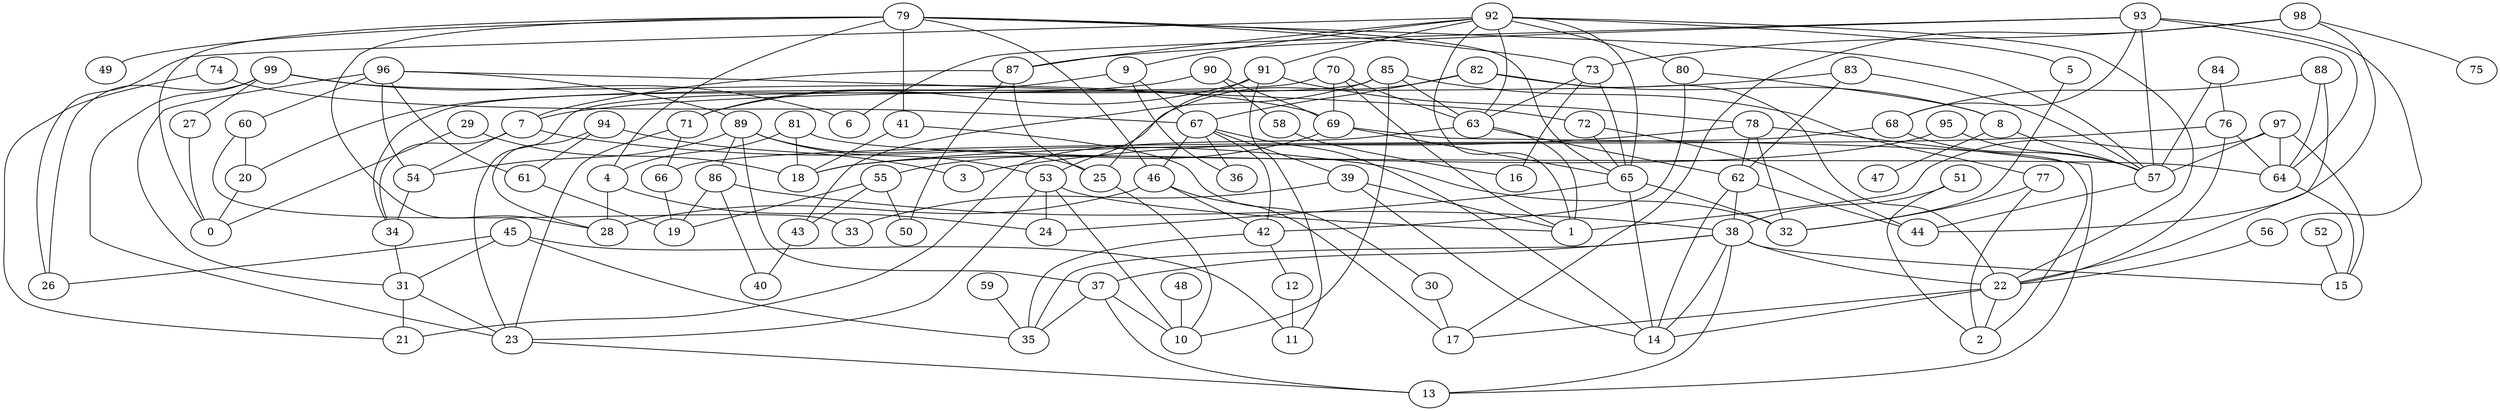 digraph GG_graph {

subgraph G_graph {
edge [color = black]
"82" -> "53" [dir = none]
"77" -> "32" [dir = none]
"83" -> "7" [dir = none]
"80" -> "42" [dir = none]
"4" -> "28" [dir = none]
"51" -> "2" [dir = none]
"72" -> "44" [dir = none]
"12" -> "11" [dir = none]
"98" -> "75" [dir = none]
"98" -> "44" [dir = none]
"98" -> "73" [dir = none]
"97" -> "57" [dir = none]
"58" -> "16" [dir = none]
"84" -> "76" [dir = none]
"30" -> "17" [dir = none]
"78" -> "3" [dir = none]
"78" -> "13" [dir = none]
"53" -> "24" [dir = none]
"53" -> "10" [dir = none]
"52" -> "15" [dir = none]
"48" -> "10" [dir = none]
"92" -> "26" [dir = none]
"92" -> "5" [dir = none]
"92" -> "22" [dir = none]
"60" -> "33" [dir = none]
"60" -> "20" [dir = none]
"89" -> "37" [dir = none]
"74" -> "21" [dir = none]
"74" -> "67" [dir = none]
"86" -> "19" [dir = none]
"86" -> "40" [dir = none]
"86" -> "38" [dir = none]
"87" -> "50" [dir = none]
"87" -> "7" [dir = none]
"95" -> "57" [dir = none]
"81" -> "64" [dir = none]
"69" -> "55" [dir = none]
"69" -> "65" [dir = none]
"69" -> "2" [dir = none]
"25" -> "10" [dir = none]
"90" -> "20" [dir = none]
"90" -> "69" [dir = none]
"76" -> "64" [dir = none]
"76" -> "22" [dir = none]
"59" -> "35" [dir = none]
"67" -> "36" [dir = none]
"67" -> "42" [dir = none]
"67" -> "39" [dir = none]
"67" -> "14" [dir = none]
"73" -> "16" [dir = none]
"7" -> "54" [dir = none]
"7" -> "32" [dir = none]
"65" -> "14" [dir = none]
"65" -> "32" [dir = none]
"70" -> "1" [dir = none]
"70" -> "69" [dir = none]
"85" -> "10" [dir = none]
"22" -> "2" [dir = none]
"56" -> "22" [dir = none]
"79" -> "49" [dir = none]
"79" -> "41" [dir = none]
"79" -> "28" [dir = none]
"79" -> "73" [dir = none]
"79" -> "46" [dir = none]
"79" -> "0" [dir = none]
"79" -> "57" [dir = none]
"79" -> "65" [dir = none]
"91" -> "11" [dir = none]
"91" -> "25" [dir = none]
"37" -> "10" [dir = none]
"37" -> "35" [dir = none]
"46" -> "17" [dir = none]
"68" -> "66" [dir = none]
"68" -> "57" [dir = none]
"99" -> "27" [dir = none]
"99" -> "23" [dir = none]
"99" -> "69" [dir = none]
"29" -> "18" [dir = none]
"29" -> "0" [dir = none]
"94" -> "28" [dir = none]
"38" -> "13" [dir = none]
"38" -> "15" [dir = none]
"38" -> "37" [dir = none]
"38" -> "14" [dir = none]
"54" -> "34" [dir = none]
"88" -> "22" [dir = none]
"43" -> "40" [dir = none]
"96" -> "61" [dir = none]
"96" -> "89" [dir = none]
"8" -> "47" [dir = none]
"8" -> "57" [dir = none]
"63" -> "62" [dir = none]
"62" -> "14" [dir = none]
"9" -> "71" [dir = none]
"9" -> "36" [dir = none]
"93" -> "6" [dir = none]
"93" -> "57" [dir = none]
"31" -> "23" [dir = none]
"45" -> "35" [dir = none]
"99" -> "6" [dir = none]
"41" -> "18" [dir = none]
"96" -> "31" [dir = none]
"92" -> "80" [dir = none]
"82" -> "8" [dir = none]
"92" -> "9" [dir = none]
"96" -> "60" [dir = none]
"63" -> "21" [dir = none]
"45" -> "31" [dir = none]
"95" -> "18" [dir = none]
"63" -> "1" [dir = none]
"55" -> "50" [dir = none]
"89" -> "86" [dir = none]
"81" -> "4" [dir = none]
"94" -> "61" [dir = none]
"93" -> "87" [dir = none]
"78" -> "62" [dir = none]
"23" -> "13" [dir = none]
"89" -> "53" [dir = none]
"98" -> "17" [dir = none]
"22" -> "14" [dir = none]
"83" -> "57" [dir = none]
"92" -> "1" [dir = none]
"73" -> "63" [dir = none]
"81" -> "18" [dir = none]
"72" -> "65" [dir = none]
"53" -> "1" [dir = none]
"73" -> "65" [dir = none]
"89" -> "25" [dir = none]
"82" -> "67" [dir = none]
"93" -> "68" [dir = none]
"96" -> "72" [dir = none]
"37" -> "13" [dir = none]
"62" -> "38" [dir = none]
"77" -> "2" [dir = none]
"39" -> "33" [dir = none]
"89" -> "54" [dir = none]
"79" -> "4" [dir = none]
"97" -> "64" [dir = none]
"66" -> "19" [dir = none]
"82" -> "22" [dir = none]
"92" -> "63" [dir = none]
"83" -> "62" [dir = none]
"5" -> "32" [dir = none]
"76" -> "18" [dir = none]
"4" -> "24" [dir = none]
"38" -> "35" [dir = none]
"27" -> "0" [dir = none]
"65" -> "24" [dir = none]
"78" -> "32" [dir = none]
"53" -> "23" [dir = none]
"64" -> "15" [dir = none]
"96" -> "54" [dir = none]
"39" -> "14" [dir = none]
"90" -> "58" [dir = none]
"57" -> "44" [dir = none]
"34" -> "31" [dir = none]
"92" -> "91" [dir = none]
"46" -> "28" [dir = none]
"92" -> "65" [dir = none]
"94" -> "3" [dir = none]
"67" -> "46" [dir = none]
"97" -> "15" [dir = none]
"9" -> "67" [dir = none]
"85" -> "77" [dir = none]
"42" -> "35" [dir = none]
"61" -> "19" [dir = none]
"20" -> "0" [dir = none]
"46" -> "42" [dir = none]
"93" -> "64" [dir = none]
"42" -> "12" [dir = none]
"84" -> "57" [dir = none]
"38" -> "22" [dir = none]
"51" -> "38" [dir = none]
"71" -> "23" [dir = none]
"93" -> "56" [dir = none]
"71" -> "66" [dir = none]
"45" -> "26" [dir = none]
"62" -> "44" [dir = none]
"39" -> "1" [dir = none]
"91" -> "78" [dir = none]
"99" -> "26" [dir = none]
"31" -> "21" [dir = none]
"85" -> "43" [dir = none]
"88" -> "68" [dir = none]
"92" -> "87" [dir = none]
"85" -> "63" [dir = none]
"91" -> "71" [dir = none]
"55" -> "43" [dir = none]
"87" -> "25" [dir = none]
"88" -> "64" [dir = none]
"41" -> "30" [dir = none]
"45" -> "11" [dir = none]
"97" -> "1" [dir = none]
"22" -> "17" [dir = none]
"55" -> "19" [dir = none]
"7" -> "34" [dir = none]
"80" -> "8" [dir = none]
"70" -> "34" [dir = none]
"85" -> "23" [dir = none]
"70" -> "63" [dir = none]
}

}
